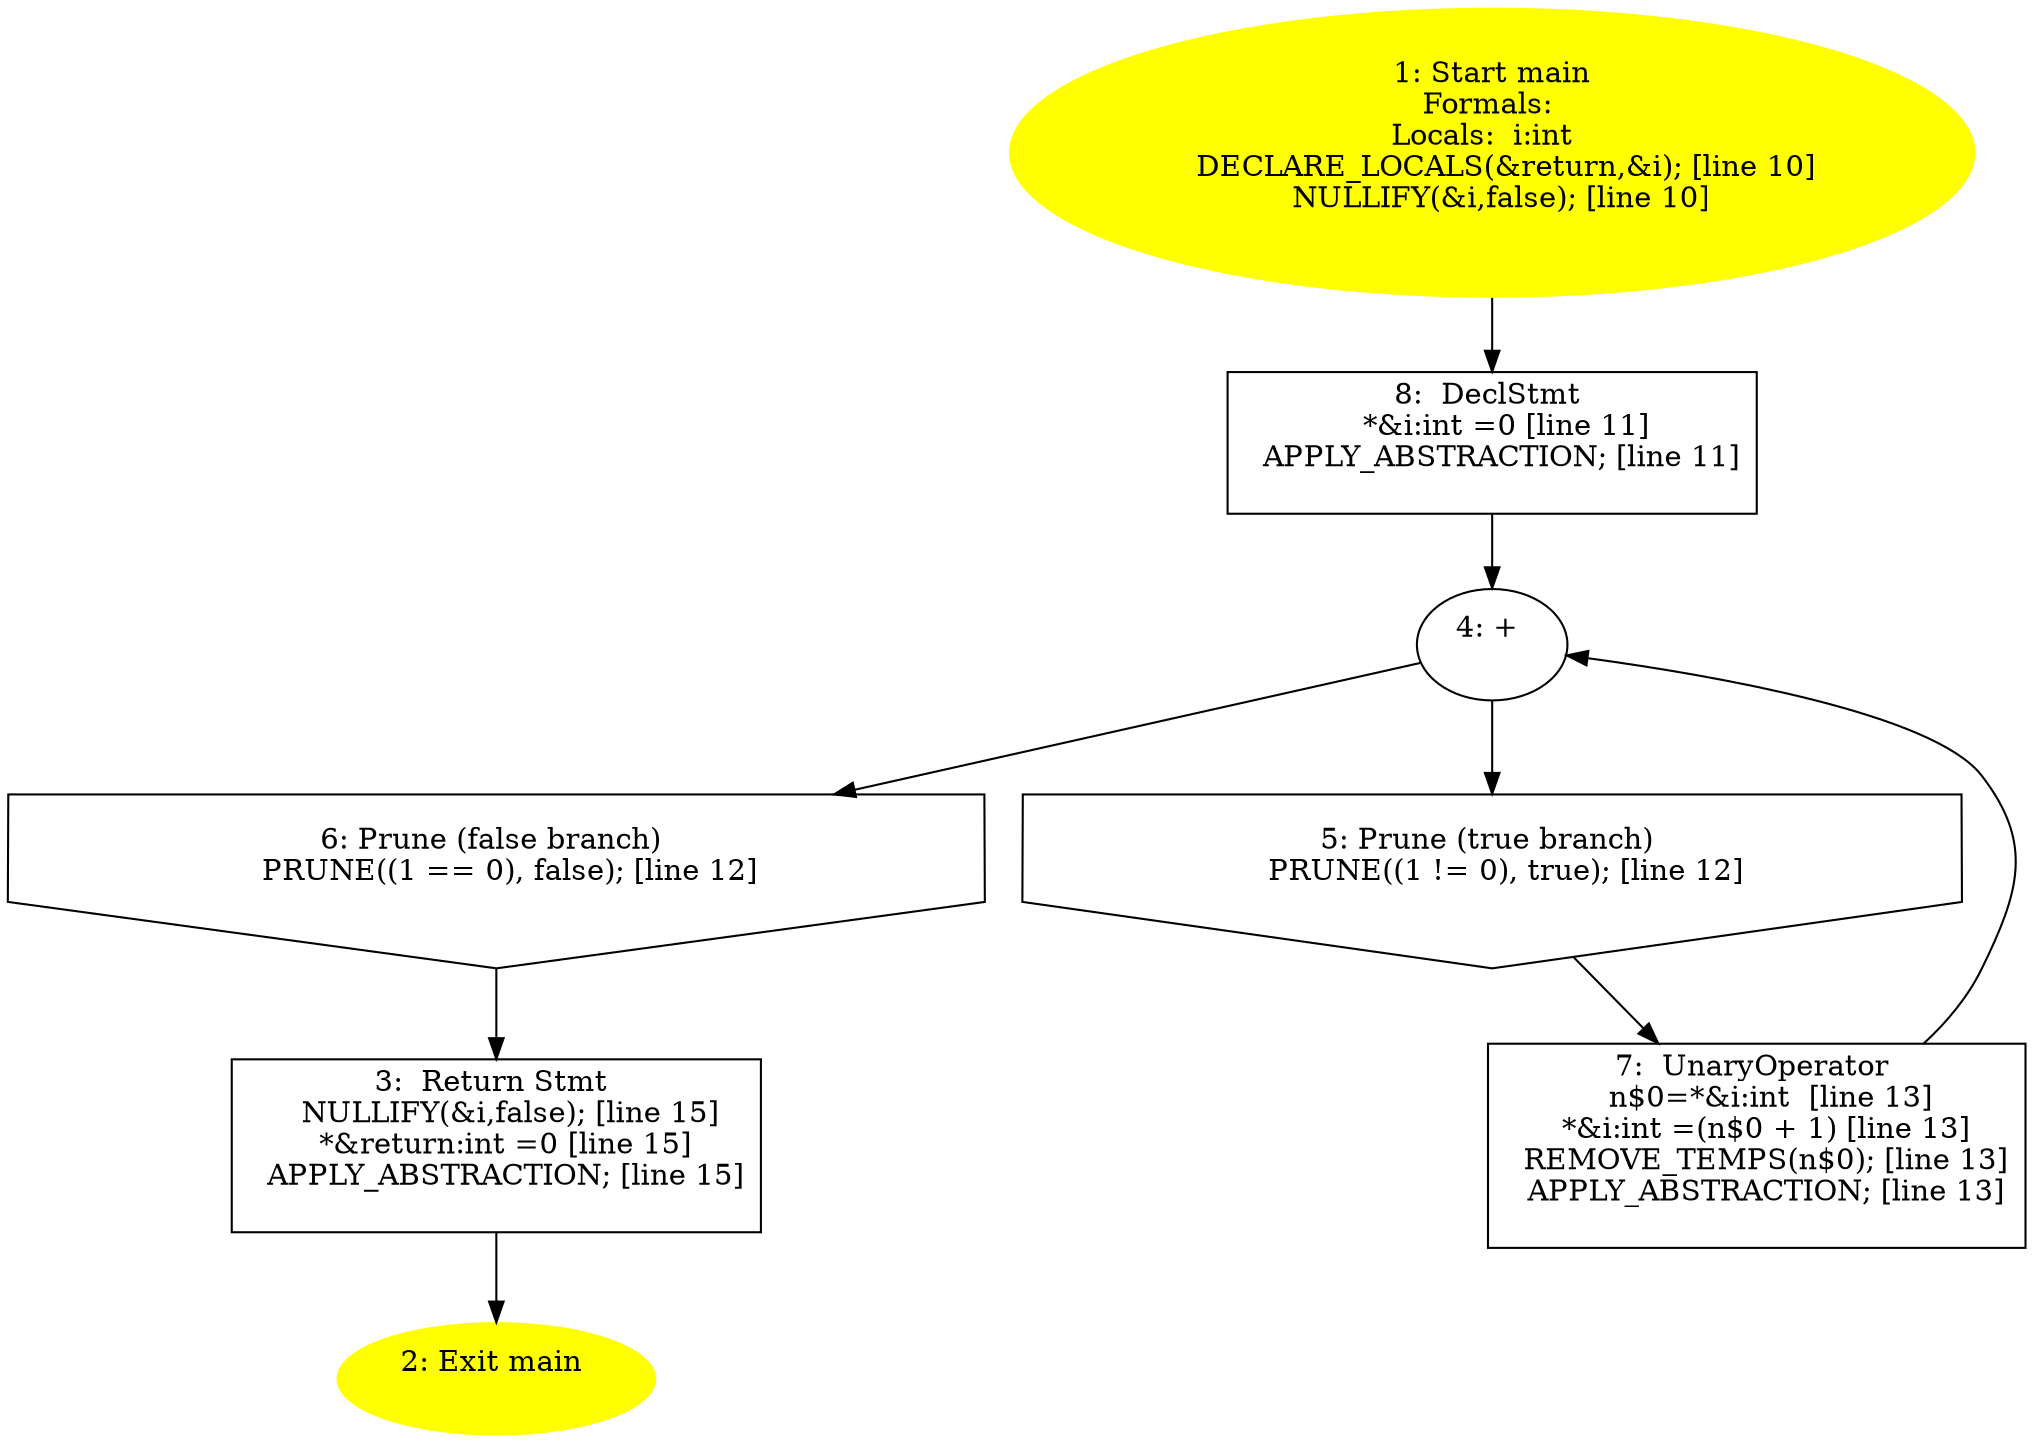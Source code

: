 digraph iCFG {
8 [label="8:  DeclStmt \n   *&i:int =0 [line 11]\n  APPLY_ABSTRACTION; [line 11]\n " shape="box"]
	

	 8 -> 4 ;
7 [label="7:  UnaryOperator \n   n$0=*&i:int  [line 13]\n  *&i:int =(n$0 + 1) [line 13]\n  REMOVE_TEMPS(n$0); [line 13]\n  APPLY_ABSTRACTION; [line 13]\n " shape="box"]
	

	 7 -> 4 ;
6 [label="6: Prune (false branch) \n   PRUNE((1 == 0), false); [line 12]\n " shape="invhouse"]
	

	 6 -> 3 ;
5 [label="5: Prune (true branch) \n   PRUNE((1 != 0), true); [line 12]\n " shape="invhouse"]
	

	 5 -> 7 ;
4 [label="4: + \n  " ]
	

	 4 -> 5 ;
	 4 -> 6 ;
3 [label="3:  Return Stmt \n   NULLIFY(&i,false); [line 15]\n  *&return:int =0 [line 15]\n  APPLY_ABSTRACTION; [line 15]\n " shape="box"]
	

	 3 -> 2 ;
2 [label="2: Exit main \n  " color=yellow style=filled]
	

1 [label="1: Start main\nFormals: \nLocals:  i:int  \n   DECLARE_LOCALS(&return,&i); [line 10]\n  NULLIFY(&i,false); [line 10]\n " color=yellow style=filled]
	

	 1 -> 8 ;
}
